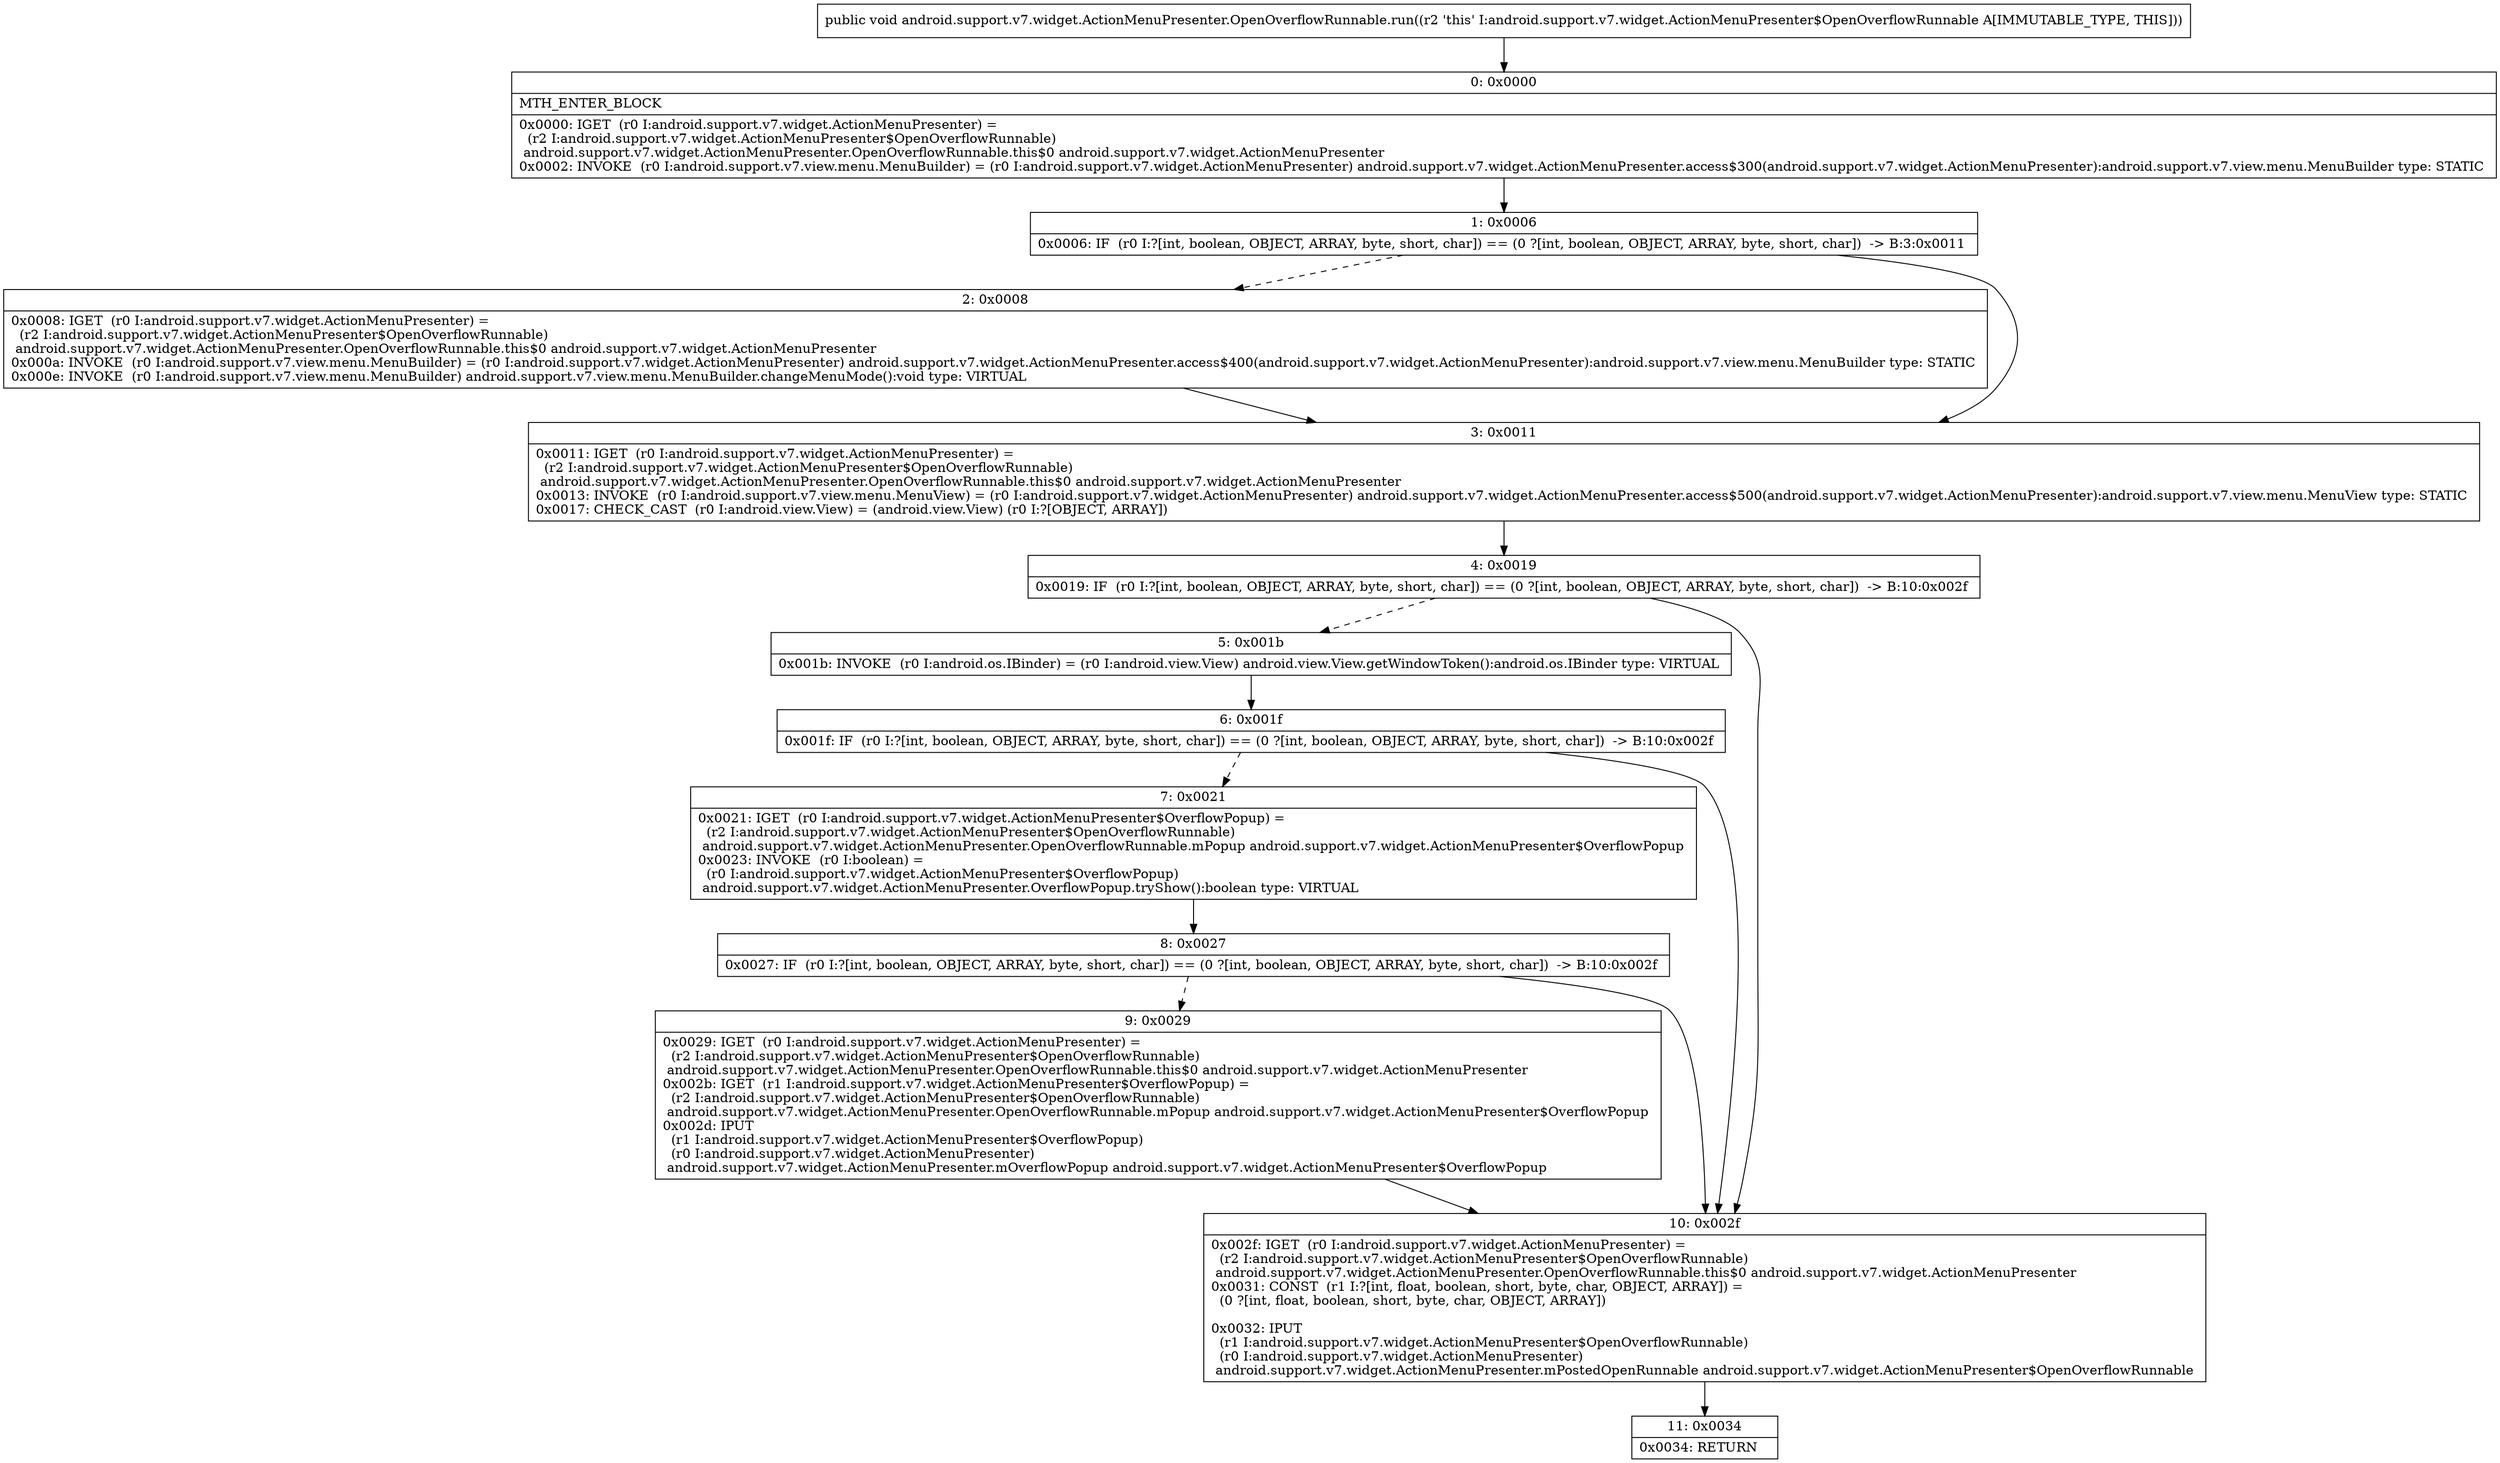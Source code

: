 digraph "CFG forandroid.support.v7.widget.ActionMenuPresenter.OpenOverflowRunnable.run()V" {
Node_0 [shape=record,label="{0\:\ 0x0000|MTH_ENTER_BLOCK\l|0x0000: IGET  (r0 I:android.support.v7.widget.ActionMenuPresenter) = \l  (r2 I:android.support.v7.widget.ActionMenuPresenter$OpenOverflowRunnable)\l android.support.v7.widget.ActionMenuPresenter.OpenOverflowRunnable.this$0 android.support.v7.widget.ActionMenuPresenter \l0x0002: INVOKE  (r0 I:android.support.v7.view.menu.MenuBuilder) = (r0 I:android.support.v7.widget.ActionMenuPresenter) android.support.v7.widget.ActionMenuPresenter.access$300(android.support.v7.widget.ActionMenuPresenter):android.support.v7.view.menu.MenuBuilder type: STATIC \l}"];
Node_1 [shape=record,label="{1\:\ 0x0006|0x0006: IF  (r0 I:?[int, boolean, OBJECT, ARRAY, byte, short, char]) == (0 ?[int, boolean, OBJECT, ARRAY, byte, short, char])  \-\> B:3:0x0011 \l}"];
Node_2 [shape=record,label="{2\:\ 0x0008|0x0008: IGET  (r0 I:android.support.v7.widget.ActionMenuPresenter) = \l  (r2 I:android.support.v7.widget.ActionMenuPresenter$OpenOverflowRunnable)\l android.support.v7.widget.ActionMenuPresenter.OpenOverflowRunnable.this$0 android.support.v7.widget.ActionMenuPresenter \l0x000a: INVOKE  (r0 I:android.support.v7.view.menu.MenuBuilder) = (r0 I:android.support.v7.widget.ActionMenuPresenter) android.support.v7.widget.ActionMenuPresenter.access$400(android.support.v7.widget.ActionMenuPresenter):android.support.v7.view.menu.MenuBuilder type: STATIC \l0x000e: INVOKE  (r0 I:android.support.v7.view.menu.MenuBuilder) android.support.v7.view.menu.MenuBuilder.changeMenuMode():void type: VIRTUAL \l}"];
Node_3 [shape=record,label="{3\:\ 0x0011|0x0011: IGET  (r0 I:android.support.v7.widget.ActionMenuPresenter) = \l  (r2 I:android.support.v7.widget.ActionMenuPresenter$OpenOverflowRunnable)\l android.support.v7.widget.ActionMenuPresenter.OpenOverflowRunnable.this$0 android.support.v7.widget.ActionMenuPresenter \l0x0013: INVOKE  (r0 I:android.support.v7.view.menu.MenuView) = (r0 I:android.support.v7.widget.ActionMenuPresenter) android.support.v7.widget.ActionMenuPresenter.access$500(android.support.v7.widget.ActionMenuPresenter):android.support.v7.view.menu.MenuView type: STATIC \l0x0017: CHECK_CAST  (r0 I:android.view.View) = (android.view.View) (r0 I:?[OBJECT, ARRAY]) \l}"];
Node_4 [shape=record,label="{4\:\ 0x0019|0x0019: IF  (r0 I:?[int, boolean, OBJECT, ARRAY, byte, short, char]) == (0 ?[int, boolean, OBJECT, ARRAY, byte, short, char])  \-\> B:10:0x002f \l}"];
Node_5 [shape=record,label="{5\:\ 0x001b|0x001b: INVOKE  (r0 I:android.os.IBinder) = (r0 I:android.view.View) android.view.View.getWindowToken():android.os.IBinder type: VIRTUAL \l}"];
Node_6 [shape=record,label="{6\:\ 0x001f|0x001f: IF  (r0 I:?[int, boolean, OBJECT, ARRAY, byte, short, char]) == (0 ?[int, boolean, OBJECT, ARRAY, byte, short, char])  \-\> B:10:0x002f \l}"];
Node_7 [shape=record,label="{7\:\ 0x0021|0x0021: IGET  (r0 I:android.support.v7.widget.ActionMenuPresenter$OverflowPopup) = \l  (r2 I:android.support.v7.widget.ActionMenuPresenter$OpenOverflowRunnable)\l android.support.v7.widget.ActionMenuPresenter.OpenOverflowRunnable.mPopup android.support.v7.widget.ActionMenuPresenter$OverflowPopup \l0x0023: INVOKE  (r0 I:boolean) = \l  (r0 I:android.support.v7.widget.ActionMenuPresenter$OverflowPopup)\l android.support.v7.widget.ActionMenuPresenter.OverflowPopup.tryShow():boolean type: VIRTUAL \l}"];
Node_8 [shape=record,label="{8\:\ 0x0027|0x0027: IF  (r0 I:?[int, boolean, OBJECT, ARRAY, byte, short, char]) == (0 ?[int, boolean, OBJECT, ARRAY, byte, short, char])  \-\> B:10:0x002f \l}"];
Node_9 [shape=record,label="{9\:\ 0x0029|0x0029: IGET  (r0 I:android.support.v7.widget.ActionMenuPresenter) = \l  (r2 I:android.support.v7.widget.ActionMenuPresenter$OpenOverflowRunnable)\l android.support.v7.widget.ActionMenuPresenter.OpenOverflowRunnable.this$0 android.support.v7.widget.ActionMenuPresenter \l0x002b: IGET  (r1 I:android.support.v7.widget.ActionMenuPresenter$OverflowPopup) = \l  (r2 I:android.support.v7.widget.ActionMenuPresenter$OpenOverflowRunnable)\l android.support.v7.widget.ActionMenuPresenter.OpenOverflowRunnable.mPopup android.support.v7.widget.ActionMenuPresenter$OverflowPopup \l0x002d: IPUT  \l  (r1 I:android.support.v7.widget.ActionMenuPresenter$OverflowPopup)\l  (r0 I:android.support.v7.widget.ActionMenuPresenter)\l android.support.v7.widget.ActionMenuPresenter.mOverflowPopup android.support.v7.widget.ActionMenuPresenter$OverflowPopup \l}"];
Node_10 [shape=record,label="{10\:\ 0x002f|0x002f: IGET  (r0 I:android.support.v7.widget.ActionMenuPresenter) = \l  (r2 I:android.support.v7.widget.ActionMenuPresenter$OpenOverflowRunnable)\l android.support.v7.widget.ActionMenuPresenter.OpenOverflowRunnable.this$0 android.support.v7.widget.ActionMenuPresenter \l0x0031: CONST  (r1 I:?[int, float, boolean, short, byte, char, OBJECT, ARRAY]) = \l  (0 ?[int, float, boolean, short, byte, char, OBJECT, ARRAY])\l \l0x0032: IPUT  \l  (r1 I:android.support.v7.widget.ActionMenuPresenter$OpenOverflowRunnable)\l  (r0 I:android.support.v7.widget.ActionMenuPresenter)\l android.support.v7.widget.ActionMenuPresenter.mPostedOpenRunnable android.support.v7.widget.ActionMenuPresenter$OpenOverflowRunnable \l}"];
Node_11 [shape=record,label="{11\:\ 0x0034|0x0034: RETURN   \l}"];
MethodNode[shape=record,label="{public void android.support.v7.widget.ActionMenuPresenter.OpenOverflowRunnable.run((r2 'this' I:android.support.v7.widget.ActionMenuPresenter$OpenOverflowRunnable A[IMMUTABLE_TYPE, THIS])) }"];
MethodNode -> Node_0;
Node_0 -> Node_1;
Node_1 -> Node_2[style=dashed];
Node_1 -> Node_3;
Node_2 -> Node_3;
Node_3 -> Node_4;
Node_4 -> Node_5[style=dashed];
Node_4 -> Node_10;
Node_5 -> Node_6;
Node_6 -> Node_7[style=dashed];
Node_6 -> Node_10;
Node_7 -> Node_8;
Node_8 -> Node_9[style=dashed];
Node_8 -> Node_10;
Node_9 -> Node_10;
Node_10 -> Node_11;
}

